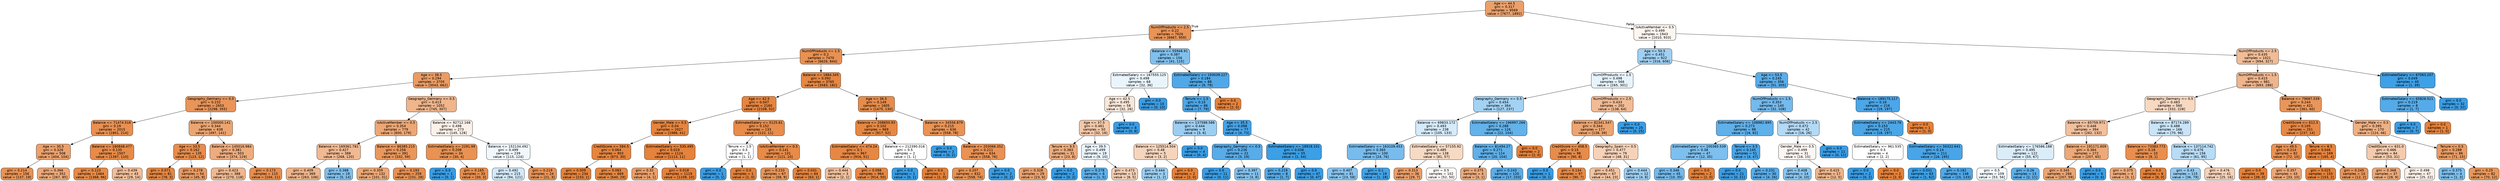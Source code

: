 digraph Tree {
node [shape=box, style="filled, rounded", color="black", fontname="helvetica"] ;
edge [fontname="helvetica"] ;
0 [label="Age <= 44.5\ngini = 0.317\nsamples = 9569\nvalue = [7677, 1892]", fillcolor="#eba06a"] ;
1 [label="NumOfProducts <= 2.5\ngini = 0.22\nsamples = 7626\nvalue = [6667, 959]", fillcolor="#e99355"] ;
0 -> 1 [labeldistance=2.5, labelangle=45, headlabel="True"] ;
2 [label="NumOfProducts <= 1.5\ngini = 0.2\nsamples = 7470\nvalue = [6626, 844]", fillcolor="#e89152"] ;
1 -> 2 ;
3 [label="Age <= 38.5\ngini = 0.294\nsamples = 3705\nvalue = [3043, 662]", fillcolor="#eb9c64"] ;
2 -> 3 ;
4 [label="Geography_Germany <= 0.5\ngini = 0.232\nsamples = 2653\nvalue = [2298, 355]", fillcolor="#e99458"] ;
3 -> 4 ;
5 [label="Balance <= 71474.516\ngini = 0.19\nsamples = 2015\nvalue = [1801, 214]", fillcolor="#e89051"] ;
4 -> 5 ;
6 [label="Age <= 30.5\ngini = 0.326\nsamples = 508\nvalue = [404, 104]", fillcolor="#eca16c"] ;
5 -> 6 ;
7 [label="gini = 0.214\nsamples = 156\nvalue = [137, 19]", fillcolor="#e99254"] ;
6 -> 7 ;
8 [label="gini = 0.366\nsamples = 352\nvalue = [267, 85]", fillcolor="#eda978"] ;
6 -> 8 ;
9 [label="Balance <= 180848.477\ngini = 0.135\nsamples = 1507\nvalue = [1397, 110]", fillcolor="#e78b49"] ;
5 -> 9 ;
10 [label="gini = 0.123\nsamples = 1464\nvalue = [1368, 96]", fillcolor="#e78a47"] ;
9 -> 10 ;
11 [label="gini = 0.439\nsamples = 43\nvalue = [29, 14]", fillcolor="#f2be99"] ;
9 -> 11 ;
12 [label="Balance <= 100000.141\ngini = 0.344\nsamples = 638\nvalue = [497, 141]", fillcolor="#eca571"] ;
4 -> 12 ;
13 [label="Age <= 33.5\ngini = 0.162\nsamples = 135\nvalue = [123, 12]", fillcolor="#e88d4c"] ;
12 -> 13 ;
14 [label="gini = 0.071\nsamples = 81\nvalue = [78, 3]", fillcolor="#e68641"] ;
13 -> 14 ;
15 [label="gini = 0.278\nsamples = 54\nvalue = [45, 9]", fillcolor="#ea9a61"] ;
13 -> 15 ;
16 [label="Balance <= 145016.984\ngini = 0.381\nsamples = 503\nvalue = [374, 129]", fillcolor="#eeac7d"] ;
12 -> 16 ;
17 [label="gini = 0.423\nsamples = 388\nvalue = [270, 118]", fillcolor="#f0b890"] ;
16 -> 17 ;
18 [label="gini = 0.173\nsamples = 115\nvalue = [104, 11]", fillcolor="#e88e4e"] ;
16 -> 18 ;
19 [label="Geography_Germany <= 0.5\ngini = 0.413\nsamples = 1052\nvalue = [745, 307]", fillcolor="#f0b58b"] ;
3 -> 19 ;
20 [label="IsActiveMember <= 0.5\ngini = 0.354\nsamples = 779\nvalue = [600, 179]", fillcolor="#eda774"] ;
19 -> 20 ;
21 [label="Balance <= 169361.781\ngini = 0.427\nsamples = 388\nvalue = [268, 120]", fillcolor="#f1b992"] ;
20 -> 21 ;
22 [label="gini = 0.409\nsamples = 369\nvalue = [263, 106]", fillcolor="#efb489"] ;
21 -> 22 ;
23 [label="gini = 0.388\nsamples = 19\nvalue = [5, 14]", fillcolor="#80c0ee"] ;
21 -> 23 ;
24 [label="Balance <= 86385.215\ngini = 0.256\nsamples = 391\nvalue = [332, 59]", fillcolor="#ea975c"] ;
20 -> 24 ;
25 [label="gini = 0.359\nsamples = 132\nvalue = [101, 31]", fillcolor="#eda876"] ;
24 -> 25 ;
26 [label="gini = 0.193\nsamples = 259\nvalue = [231, 28]", fillcolor="#e89051"] ;
24 -> 26 ;
27 [label="Balance <= 92712.168\ngini = 0.498\nsamples = 273\nvalue = [145, 128]", fillcolor="#fcf0e8"] ;
19 -> 27 ;
28 [label="EstimatedSalary <= 2291.99\ngini = 0.208\nsamples = 34\nvalue = [30, 4]", fillcolor="#e89253"] ;
27 -> 28 ;
29 [label="gini = 0.0\nsamples = 1\nvalue = [0, 1]", fillcolor="#399de5"] ;
28 -> 29 ;
30 [label="gini = 0.165\nsamples = 33\nvalue = [30, 3]", fillcolor="#e88e4d"] ;
28 -> 30 ;
31 [label="Balance <= 152134.492\ngini = 0.499\nsamples = 239\nvalue = [115, 124]", fillcolor="#f1f8fd"] ;
27 -> 31 ;
32 [label="gini = 0.492\nsamples = 215\nvalue = [94, 121]", fillcolor="#d3e9f9"] ;
31 -> 32 ;
33 [label="gini = 0.219\nsamples = 24\nvalue = [21, 3]", fillcolor="#e99355"] ;
31 -> 33 ;
34 [label="Balance <= 1884.345\ngini = 0.092\nsamples = 3765\nvalue = [3583, 182]", fillcolor="#e68743"] ;
2 -> 34 ;
35 [label="Age <= 42.5\ngini = 0.047\nsamples = 2160\nvalue = [2108, 52]", fillcolor="#e6843e"] ;
34 -> 35 ;
36 [label="Gender_Male <= 0.5\ngini = 0.04\nsamples = 2027\nvalue = [1986, 41]", fillcolor="#e6843d"] ;
35 -> 36 ;
37 [label="CreditScore <= 584.5\ngini = 0.064\nsamples = 903\nvalue = [873, 30]", fillcolor="#e68540"] ;
36 -> 37 ;
38 [label="gini = 0.009\nsamples = 234\nvalue = [233, 1]", fillcolor="#e5823a"] ;
37 -> 38 ;
39 [label="gini = 0.083\nsamples = 669\nvalue = [640, 29]", fillcolor="#e68742"] ;
37 -> 39 ;
40 [label="EstimatedSalary <= 535.495\ngini = 0.019\nsamples = 1124\nvalue = [1113, 11]", fillcolor="#e5823b"] ;
36 -> 40 ;
41 [label="gini = 0.32\nsamples = 5\nvalue = [4, 1]", fillcolor="#eca06a"] ;
40 -> 41 ;
42 [label="gini = 0.018\nsamples = 1119\nvalue = [1109, 10]", fillcolor="#e5823b"] ;
40 -> 42 ;
43 [label="EstimatedSalary <= 5125.61\ngini = 0.152\nsamples = 133\nvalue = [122, 11]", fillcolor="#e78c4b"] ;
35 -> 43 ;
44 [label="Tenure <= 1.5\ngini = 0.5\nsamples = 2\nvalue = [1, 1]", fillcolor="#ffffff"] ;
43 -> 44 ;
45 [label="gini = 0.0\nsamples = 1\nvalue = [0, 1]", fillcolor="#399de5"] ;
44 -> 45 ;
46 [label="gini = 0.0\nsamples = 1\nvalue = [1, 0]", fillcolor="#e58139"] ;
44 -> 46 ;
47 [label="IsActiveMember <= 0.5\ngini = 0.141\nsamples = 131\nvalue = [121, 10]", fillcolor="#e78b49"] ;
43 -> 47 ;
48 [label="gini = 0.233\nsamples = 67\nvalue = [58, 9]", fillcolor="#e99558"] ;
47 -> 48 ;
49 [label="gini = 0.031\nsamples = 64\nvalue = [63, 1]", fillcolor="#e5833c"] ;
47 -> 49 ;
50 [label="Age <= 36.5\ngini = 0.149\nsamples = 1605\nvalue = [1475, 130]", fillcolor="#e78c4a"] ;
34 -> 50 ;
51 [label="Balance <= 208650.93\ngini = 0.102\nsamples = 969\nvalue = [917, 52]", fillcolor="#e68844"] ;
50 -> 51 ;
52 [label="EstimatedSalary <= 474.24\ngini = 0.1\nsamples = 967\nvalue = [916, 51]", fillcolor="#e68844"] ;
51 -> 52 ;
53 [label="gini = 0.444\nsamples = 3\nvalue = [2, 1]", fillcolor="#f2c09c"] ;
52 -> 53 ;
54 [label="gini = 0.098\nsamples = 964\nvalue = [914, 50]", fillcolor="#e68844"] ;
52 -> 54 ;
55 [label="Balance <= 212390.016\ngini = 0.5\nsamples = 2\nvalue = [1, 1]", fillcolor="#ffffff"] ;
51 -> 55 ;
56 [label="gini = 0.0\nsamples = 1\nvalue = [0, 1]", fillcolor="#399de5"] ;
55 -> 56 ;
57 [label="gini = 0.0\nsamples = 1\nvalue = [1, 0]", fillcolor="#e58139"] ;
55 -> 57 ;
58 [label="Balance <= 34556.879\ngini = 0.215\nsamples = 636\nvalue = [558, 78]", fillcolor="#e99355"] ;
50 -> 58 ;
59 [label="gini = 0.0\nsamples = 2\nvalue = [0, 2]", fillcolor="#399de5"] ;
58 -> 59 ;
60 [label="Balance <= 203066.352\ngini = 0.211\nsamples = 634\nvalue = [558, 76]", fillcolor="#e99254"] ;
58 -> 60 ;
61 [label="gini = 0.207\nsamples = 632\nvalue = [558, 74]", fillcolor="#e89253"] ;
60 -> 61 ;
62 [label="gini = 0.0\nsamples = 2\nvalue = [0, 2]", fillcolor="#399de5"] ;
60 -> 62 ;
63 [label="Balance <= 55948.91\ngini = 0.387\nsamples = 156\nvalue = [41, 115]", fillcolor="#80c0ee"] ;
1 -> 63 ;
64 [label="EstimatedSalary <= 167555.125\ngini = 0.498\nsamples = 68\nvalue = [32, 36]", fillcolor="#e9f4fc"] ;
63 -> 64 ;
65 [label="Age <= 42.5\ngini = 0.495\nsamples = 58\nvalue = [32, 26]", fillcolor="#fae7da"] ;
64 -> 65 ;
66 [label="Age <= 37.5\ngini = 0.461\nsamples = 50\nvalue = [32, 18]", fillcolor="#f4c8a8"] ;
65 -> 66 ;
67 [label="Tenure <= 9.5\ngini = 0.383\nsamples = 31\nvalue = [23, 8]", fillcolor="#eead7e"] ;
66 -> 67 ;
68 [label="gini = 0.328\nsamples = 29\nvalue = [23, 6]", fillcolor="#eca26d"] ;
67 -> 68 ;
69 [label="gini = 0.0\nsamples = 2\nvalue = [0, 2]", fillcolor="#399de5"] ;
67 -> 69 ;
70 [label="Age <= 39.5\ngini = 0.499\nsamples = 19\nvalue = [9, 10]", fillcolor="#ebf5fc"] ;
66 -> 70 ;
71 [label="gini = 0.278\nsamples = 6\nvalue = [1, 5]", fillcolor="#61b1ea"] ;
70 -> 71 ;
72 [label="gini = 0.473\nsamples = 13\nvalue = [8, 5]", fillcolor="#f5d0b5"] ;
70 -> 72 ;
73 [label="gini = 0.0\nsamples = 8\nvalue = [0, 8]", fillcolor="#399de5"] ;
65 -> 73 ;
74 [label="gini = 0.0\nsamples = 10\nvalue = [0, 10]", fillcolor="#399de5"] ;
64 -> 74 ;
75 [label="EstimatedSalary <= 193039.227\ngini = 0.184\nsamples = 88\nvalue = [9, 79]", fillcolor="#50a8e8"] ;
63 -> 75 ;
76 [label="Tenure <= 1.5\ngini = 0.15\nsamples = 86\nvalue = [7, 79]", fillcolor="#4ba6e7"] ;
75 -> 76 ;
77 [label="Balance <= 137588.586\ngini = 0.444\nsamples = 9\nvalue = [3, 6]", fillcolor="#9ccef2"] ;
76 -> 77 ;
78 [label="Balance <= 125514.504\ngini = 0.48\nsamples = 5\nvalue = [3, 2]", fillcolor="#f6d5bd"] ;
77 -> 78 ;
79 [label="gini = 0.444\nsamples = 3\nvalue = [1, 2]", fillcolor="#9ccef2"] ;
78 -> 79 ;
80 [label="gini = 0.0\nsamples = 2\nvalue = [2, 0]", fillcolor="#e58139"] ;
78 -> 80 ;
81 [label="gini = 0.0\nsamples = 4\nvalue = [0, 4]", fillcolor="#399de5"] ;
77 -> 81 ;
82 [label="Age <= 35.5\ngini = 0.098\nsamples = 77\nvalue = [4, 73]", fillcolor="#44a2e6"] ;
76 -> 82 ;
83 [label="Geography_Germany <= 0.5\ngini = 0.236\nsamples = 22\nvalue = [3, 19]", fillcolor="#58ace9"] ;
82 -> 83 ;
84 [label="gini = 0.0\nsamples = 11\nvalue = [0, 11]", fillcolor="#399de5"] ;
83 -> 84 ;
85 [label="gini = 0.397\nsamples = 11\nvalue = [3, 8]", fillcolor="#83c2ef"] ;
83 -> 85 ;
86 [label="EstimatedSalary <= 18918.101\ngini = 0.036\nsamples = 55\nvalue = [1, 54]", fillcolor="#3d9fe5"] ;
82 -> 86 ;
87 [label="gini = 0.219\nsamples = 8\nvalue = [1, 7]", fillcolor="#55abe9"] ;
86 -> 87 ;
88 [label="gini = 0.0\nsamples = 47\nvalue = [0, 47]", fillcolor="#399de5"] ;
86 -> 88 ;
89 [label="gini = 0.0\nsamples = 2\nvalue = [2, 0]", fillcolor="#e58139"] ;
75 -> 89 ;
90 [label="IsActiveMember <= 0.5\ngini = 0.499\nsamples = 1943\nvalue = [1010, 933]", fillcolor="#fdf5f0"] ;
0 -> 90 [labeldistance=2.5, labelangle=-45, headlabel="False"] ;
91 [label="Age <= 50.5\ngini = 0.451\nsamples = 922\nvalue = [316, 606]", fillcolor="#a0d0f3"] ;
90 -> 91 ;
92 [label="NumOfProducts <= 1.5\ngini = 0.498\nsamples = 566\nvalue = [265, 301]", fillcolor="#e7f3fc"] ;
91 -> 92 ;
93 [label="Geography_Germany <= 0.5\ngini = 0.454\nsamples = 364\nvalue = [127, 237]", fillcolor="#a3d2f3"] ;
92 -> 93 ;
94 [label="Balance <= 69833.172\ngini = 0.493\nsamples = 238\nvalue = [105, 133]", fillcolor="#d5eafa"] ;
93 -> 94 ;
95 [label="EstimatedSalary <= 163109.453\ngini = 0.365\nsamples = 100\nvalue = [24, 76]", fillcolor="#78bced"] ;
94 -> 95 ;
96 [label="gini = 0.407\nsamples = 81\nvalue = [23, 58]", fillcolor="#88c4ef"] ;
95 -> 96 ;
97 [label="gini = 0.1\nsamples = 19\nvalue = [1, 18]", fillcolor="#44a2e6"] ;
95 -> 97 ;
98 [label="EstimatedSalary <= 57155.92\ngini = 0.485\nsamples = 138\nvalue = [81, 57]", fillcolor="#f7dac4"] ;
94 -> 98 ;
99 [label="gini = 0.313\nsamples = 36\nvalue = [29, 7]", fillcolor="#eb9f69"] ;
98 -> 99 ;
100 [label="gini = 0.5\nsamples = 102\nvalue = [52, 50]", fillcolor="#fefaf7"] ;
98 -> 100 ;
101 [label="EstimatedSalary <= 196997.266\ngini = 0.288\nsamples = 126\nvalue = [22, 104]", fillcolor="#63b2ea"] ;
93 -> 101 ;
102 [label="Balance <= 81494.27\ngini = 0.271\nsamples = 124\nvalue = [20, 104]", fillcolor="#5fb0ea"] ;
101 -> 102 ;
103 [label="gini = 0.375\nsamples = 4\nvalue = [3, 1]", fillcolor="#eeab7b"] ;
102 -> 103 ;
104 [label="gini = 0.243\nsamples = 120\nvalue = [17, 103]", fillcolor="#5aade9"] ;
102 -> 104 ;
105 [label="gini = 0.0\nsamples = 2\nvalue = [2, 0]", fillcolor="#e58139"] ;
101 -> 105 ;
106 [label="NumOfProducts <= 2.5\ngini = 0.433\nsamples = 202\nvalue = [138, 64]", fillcolor="#f1bb95"] ;
92 -> 106 ;
107 [label="Balance <= 82341.547\ngini = 0.344\nsamples = 177\nvalue = [138, 39]", fillcolor="#eca571"] ;
106 -> 107 ;
108 [label="CreditScore <= 458.5\ngini = 0.15\nsamples = 98\nvalue = [90, 8]", fillcolor="#e78c4b"] ;
107 -> 108 ;
109 [label="gini = 0.0\nsamples = 1\nvalue = [0, 1]", fillcolor="#399de5"] ;
108 -> 109 ;
110 [label="gini = 0.134\nsamples = 97\nvalue = [90, 7]", fillcolor="#e78b48"] ;
108 -> 110 ;
111 [label="Geography_Spain <= 0.5\ngini = 0.477\nsamples = 79\nvalue = [48, 31]", fillcolor="#f6d2b9"] ;
107 -> 111 ;
112 [label="gini = 0.451\nsamples = 67\nvalue = [44, 23]", fillcolor="#f3c3a0"] ;
111 -> 112 ;
113 [label="gini = 0.444\nsamples = 12\nvalue = [4, 8]", fillcolor="#9ccef2"] ;
111 -> 113 ;
114 [label="gini = 0.0\nsamples = 25\nvalue = [0, 25]", fillcolor="#399de5"] ;
106 -> 114 ;
115 [label="Age <= 53.5\ngini = 0.245\nsamples = 356\nvalue = [51, 305]", fillcolor="#5aade9"] ;
91 -> 115 ;
116 [label="NumOfProducts <= 1.5\ngini = 0.353\nsamples = 140\nvalue = [32, 108]", fillcolor="#74baed"] ;
115 -> 116 ;
117 [label="EstimatedSalary <= 108982.895\ngini = 0.273\nsamples = 98\nvalue = [16, 82]", fillcolor="#60b0ea"] ;
116 -> 117 ;
118 [label="EstimatedSalary <= 100365.539\ngini = 0.38\nsamples = 47\nvalue = [12, 35]", fillcolor="#7dbfee"] ;
117 -> 118 ;
119 [label="gini = 0.346\nsamples = 45\nvalue = [10, 35]", fillcolor="#72b9ec"] ;
118 -> 119 ;
120 [label="gini = 0.0\nsamples = 2\nvalue = [2, 0]", fillcolor="#e58139"] ;
118 -> 120 ;
121 [label="Tenure <= 3.5\ngini = 0.145\nsamples = 51\nvalue = [4, 47]", fillcolor="#4aa5e7"] ;
117 -> 121 ;
122 [label="gini = 0.0\nsamples = 21\nvalue = [0, 21]", fillcolor="#399de5"] ;
121 -> 122 ;
123 [label="gini = 0.231\nsamples = 30\nvalue = [4, 26]", fillcolor="#57ace9"] ;
121 -> 123 ;
124 [label="NumOfProducts <= 2.5\ngini = 0.472\nsamples = 42\nvalue = [16, 26]", fillcolor="#b3d9f5"] ;
116 -> 124 ;
125 [label="Gender_Male <= 0.5\ngini = 0.499\nsamples = 31\nvalue = [16, 15]", fillcolor="#fdf7f3"] ;
124 -> 125 ;
126 [label="gini = 0.408\nsamples = 14\nvalue = [4, 10]", fillcolor="#88c4ef"] ;
125 -> 126 ;
127 [label="gini = 0.415\nsamples = 17\nvalue = [12, 5]", fillcolor="#f0b58b"] ;
125 -> 127 ;
128 [label="gini = 0.0\nsamples = 11\nvalue = [0, 11]", fillcolor="#399de5"] ;
124 -> 128 ;
129 [label="Balance <= 189175.117\ngini = 0.16\nsamples = 216\nvalue = [19, 197]", fillcolor="#4ca6e8"] ;
115 -> 129 ;
130 [label="EstimatedSalary <= 2443.76\ngini = 0.153\nsamples = 215\nvalue = [18, 197]", fillcolor="#4ba6e7"] ;
129 -> 130 ;
131 [label="EstimatedSalary <= 961.535\ngini = 0.5\nsamples = 4\nvalue = [2, 2]", fillcolor="#ffffff"] ;
130 -> 131 ;
132 [label="gini = 0.0\nsamples = 2\nvalue = [0, 2]", fillcolor="#399de5"] ;
131 -> 132 ;
133 [label="gini = 0.0\nsamples = 2\nvalue = [2, 0]", fillcolor="#e58139"] ;
131 -> 133 ;
134 [label="EstimatedSalary <= 56322.641\ngini = 0.14\nsamples = 211\nvalue = [16, 195]", fillcolor="#49a5e7"] ;
130 -> 134 ;
135 [label="gini = 0.031\nsamples = 63\nvalue = [1, 62]", fillcolor="#3c9fe5"] ;
134 -> 135 ;
136 [label="gini = 0.182\nsamples = 148\nvalue = [15, 133]", fillcolor="#4fa8e8"] ;
134 -> 136 ;
137 [label="gini = 0.0\nsamples = 1\nvalue = [1, 0]", fillcolor="#e58139"] ;
129 -> 137 ;
138 [label="NumOfProducts <= 2.5\ngini = 0.435\nsamples = 1021\nvalue = [694, 327]", fillcolor="#f1bc96"] ;
90 -> 138 ;
139 [label="NumOfProducts <= 1.5\ngini = 0.415\nsamples = 981\nvalue = [693, 288]", fillcolor="#f0b58b"] ;
138 -> 139 ;
140 [label="Geography_Germany <= 0.5\ngini = 0.483\nsamples = 560\nvalue = [332, 228]", fillcolor="#f7d8c1"] ;
139 -> 140 ;
141 [label="Balance <= 65759.971\ngini = 0.446\nsamples = 394\nvalue = [262, 132]", fillcolor="#f2c09d"] ;
140 -> 141 ;
142 [label="EstimatedSalary <= 176586.188\ngini = 0.495\nsamples = 122\nvalue = [55, 67]", fillcolor="#dcedfa"] ;
141 -> 142 ;
143 [label="gini = 0.5\nsamples = 109\nvalue = [53, 56]", fillcolor="#f4fafe"] ;
142 -> 143 ;
144 [label="gini = 0.26\nsamples = 13\nvalue = [2, 11]", fillcolor="#5dafea"] ;
142 -> 144 ;
145 [label="Balance <= 191171.609\ngini = 0.364\nsamples = 272\nvalue = [207, 65]", fillcolor="#eda977"] ;
141 -> 145 ;
146 [label="gini = 0.345\nsamples = 266\nvalue = [207, 59]", fillcolor="#eca571"] ;
145 -> 146 ;
147 [label="gini = 0.0\nsamples = 6\nvalue = [0, 6]", fillcolor="#399de5"] ;
145 -> 147 ;
148 [label="Balance <= 87174.289\ngini = 0.488\nsamples = 166\nvalue = [70, 96]", fillcolor="#c9e4f8"] ;
140 -> 148 ;
149 [label="Balance <= 73383.773\ngini = 0.18\nsamples = 10\nvalue = [9, 1]", fillcolor="#e88f4f"] ;
148 -> 149 ;
150 [label="gini = 0.375\nsamples = 4\nvalue = [3, 1]", fillcolor="#eeab7b"] ;
149 -> 150 ;
151 [label="gini = 0.0\nsamples = 6\nvalue = [6, 0]", fillcolor="#e58139"] ;
149 -> 151 ;
152 [label="Balance <= 137114.742\ngini = 0.476\nsamples = 156\nvalue = [61, 95]", fillcolor="#b8dcf6"] ;
148 -> 152 ;
153 [label="gini = 0.43\nsamples = 115\nvalue = [36, 79]", fillcolor="#93caf1"] ;
152 -> 153 ;
154 [label="gini = 0.476\nsamples = 41\nvalue = [25, 16]", fillcolor="#f6d2b8"] ;
152 -> 154 ;
155 [label="Balance <= 79687.539\ngini = 0.244\nsamples = 421\nvalue = [361, 60]", fillcolor="#e9965a"] ;
139 -> 155 ;
156 [label="CreditScore <= 612.5\ngini = 0.105\nsamples = 251\nvalue = [237, 14]", fillcolor="#e78845"] ;
155 -> 156 ;
157 [label="Age <= 49.5\ngini = 0.214\nsamples = 82\nvalue = [72, 10]", fillcolor="#e99254"] ;
156 -> 157 ;
158 [label="gini = 0.0\nsamples = 39\nvalue = [39, 0]", fillcolor="#e58139"] ;
157 -> 158 ;
159 [label="gini = 0.357\nsamples = 43\nvalue = [33, 10]", fillcolor="#eda775"] ;
157 -> 159 ;
160 [label="Tenure <= 8.5\ngini = 0.046\nsamples = 169\nvalue = [165, 4]", fillcolor="#e6843e"] ;
156 -> 160 ;
161 [label="gini = 0.025\nsamples = 155\nvalue = [153, 2]", fillcolor="#e5833c"] ;
160 -> 161 ;
162 [label="gini = 0.245\nsamples = 14\nvalue = [12, 2]", fillcolor="#e9965a"] ;
160 -> 162 ;
163 [label="Gender_Male <= 0.5\ngini = 0.395\nsamples = 170\nvalue = [124, 46]", fillcolor="#efb082"] ;
155 -> 163 ;
164 [label="CreditScore <= 631.0\ngini = 0.466\nsamples = 84\nvalue = [53, 31]", fillcolor="#f4cbad"] ;
163 -> 164 ;
165 [label="gini = 0.368\nsamples = 37\nvalue = [28, 9]", fillcolor="#edaa79"] ;
164 -> 165 ;
166 [label="gini = 0.498\nsamples = 47\nvalue = [25, 22]", fillcolor="#fcf0e7"] ;
164 -> 166 ;
167 [label="Tenure <= 0.5\ngini = 0.288\nsamples = 86\nvalue = [71, 15]", fillcolor="#ea9c63"] ;
163 -> 167 ;
168 [label="gini = 0.375\nsamples = 4\nvalue = [1, 3]", fillcolor="#7bbeee"] ;
167 -> 168 ;
169 [label="gini = 0.25\nsamples = 82\nvalue = [70, 12]", fillcolor="#e9975b"] ;
167 -> 169 ;
170 [label="EstimatedSalary <= 67063.207\ngini = 0.049\nsamples = 40\nvalue = [1, 39]", fillcolor="#3ea0e6"] ;
138 -> 170 ;
171 [label="EstimatedSalary <= 65826.521\ngini = 0.219\nsamples = 8\nvalue = [1, 7]", fillcolor="#55abe9"] ;
170 -> 171 ;
172 [label="gini = 0.0\nsamples = 7\nvalue = [0, 7]", fillcolor="#399de5"] ;
171 -> 172 ;
173 [label="gini = 0.0\nsamples = 1\nvalue = [1, 0]", fillcolor="#e58139"] ;
171 -> 173 ;
174 [label="gini = 0.0\nsamples = 32\nvalue = [0, 32]", fillcolor="#399de5"] ;
170 -> 174 ;
}